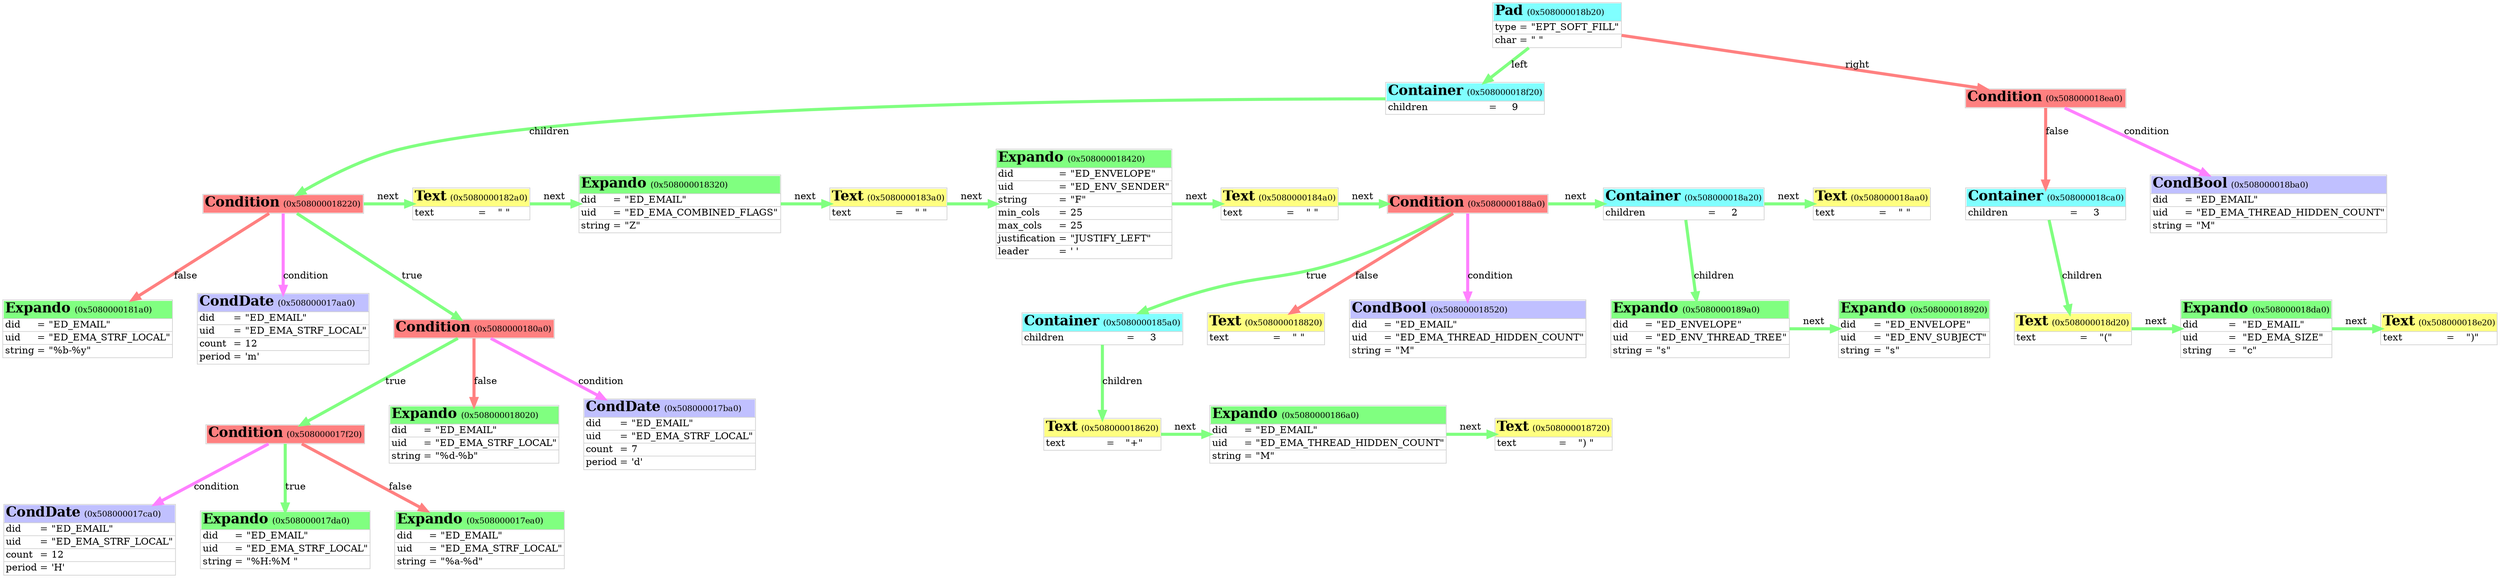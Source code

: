 digraph neomutt
{

	graph [
		rankdir="TB"
		nodesep="0.5"
		ranksep="0.5"
	];

	node [
		shape="plain"
	];

	edge [
		penwidth="4.5"
		arrowsize="1.0"
		color="#c0c0c0"
	];

	obj_0x508000018b20 [
		label=<<table cellspacing="0" border="1" rows="*" color="#d0d0d0">
		<tr>
			<td border="0" align="left" bgcolor="#80ffff" port="top" colspan="3"><font color="#000000" point-size="20"><b>Pad</b></font> <font point-size="12">(0x508000018b20)</font></td>
		</tr>
		<tr>
			<td border="0" align="left">type</td>
			<td border="0">=</td>
			<td border="0" align="left">"EPT_SOFT_FILL"</td>
		</tr>
		<tr>
			<td border="0" align="left">char</td>
			<td border="0">=</td>
			<td border="0" align="left">" "</td>
		</tr>
		</table>>
	];

	obj_0x508000018f20 [
		label=<<table cellspacing="0" border="1" rows="*" color="#d0d0d0">
		<tr>
			<td border="0" align="left" bgcolor="#80ffff" port="top" colspan="3"><font color="#000000" point-size="20"><b>Container</b></font> <font point-size="12">(0x508000018f20)</font></td>
		</tr>
		<tr>
			<td border="0" align="left">children</td>
			<td border="0">=</td>
			<td border="0" align="left">9</td>
		</tr>
		</table>>
	];

	obj_0x508000018220 [
		label=<<table cellspacing="0" border="1" rows="*" color="#d0d0d0">
		<tr>
			<td border="0" align="left" bgcolor="#ff8080" port="top" colspan="3"><font color="#000000" point-size="20"><b>Condition</b></font> <font point-size="12">(0x508000018220)</font></td>
		</tr>
		</table>>
	];

	obj_0x508000017aa0 [
		label=<<table cellspacing="0" border="1" rows="*" color="#d0d0d0">
		<tr>
			<td border="0" align="left" bgcolor="#c0c0ff" port="top" colspan="3"><font color="#000000" point-size="20"><b>CondDate</b></font> <font point-size="12">(0x508000017aa0)</font></td>
		</tr>
		<tr>
			<td border="0" align="left">did</td>
			<td border="0">=</td>
			<td border="0" align="left">"ED_EMAIL"</td>
		</tr>
		<tr>
			<td border="0" align="left">uid</td>
			<td border="0">=</td>
			<td border="0" align="left">"ED_EMA_STRF_LOCAL"</td>
		</tr>
		<tr>
			<td border="0" align="left">count</td>
			<td border="0">=</td>
			<td border="0" align="left">12</td>
		</tr>
		<tr>
			<td border="0" align="left">period</td>
			<td border="0">=</td>
			<td border="0" align="left">'m'</td>
		</tr>
		</table>>
	];

	obj_0x5080000180a0 [
		label=<<table cellspacing="0" border="1" rows="*" color="#d0d0d0">
		<tr>
			<td border="0" align="left" bgcolor="#ff8080" port="top" colspan="3"><font color="#000000" point-size="20"><b>Condition</b></font> <font point-size="12">(0x5080000180a0)</font></td>
		</tr>
		</table>>
	];

	obj_0x508000017ba0 [
		label=<<table cellspacing="0" border="1" rows="*" color="#d0d0d0">
		<tr>
			<td border="0" align="left" bgcolor="#c0c0ff" port="top" colspan="3"><font color="#000000" point-size="20"><b>CondDate</b></font> <font point-size="12">(0x508000017ba0)</font></td>
		</tr>
		<tr>
			<td border="0" align="left">did</td>
			<td border="0">=</td>
			<td border="0" align="left">"ED_EMAIL"</td>
		</tr>
		<tr>
			<td border="0" align="left">uid</td>
			<td border="0">=</td>
			<td border="0" align="left">"ED_EMA_STRF_LOCAL"</td>
		</tr>
		<tr>
			<td border="0" align="left">count</td>
			<td border="0">=</td>
			<td border="0" align="left">7</td>
		</tr>
		<tr>
			<td border="0" align="left">period</td>
			<td border="0">=</td>
			<td border="0" align="left">'d'</td>
		</tr>
		</table>>
	];

	obj_0x508000017f20 [
		label=<<table cellspacing="0" border="1" rows="*" color="#d0d0d0">
		<tr>
			<td border="0" align="left" bgcolor="#ff8080" port="top" colspan="3"><font color="#000000" point-size="20"><b>Condition</b></font> <font point-size="12">(0x508000017f20)</font></td>
		</tr>
		</table>>
	];

	obj_0x508000017ca0 [
		label=<<table cellspacing="0" border="1" rows="*" color="#d0d0d0">
		<tr>
			<td border="0" align="left" bgcolor="#c0c0ff" port="top" colspan="3"><font color="#000000" point-size="20"><b>CondDate</b></font> <font point-size="12">(0x508000017ca0)</font></td>
		</tr>
		<tr>
			<td border="0" align="left">did</td>
			<td border="0">=</td>
			<td border="0" align="left">"ED_EMAIL"</td>
		</tr>
		<tr>
			<td border="0" align="left">uid</td>
			<td border="0">=</td>
			<td border="0" align="left">"ED_EMA_STRF_LOCAL"</td>
		</tr>
		<tr>
			<td border="0" align="left">count</td>
			<td border="0">=</td>
			<td border="0" align="left">12</td>
		</tr>
		<tr>
			<td border="0" align="left">period</td>
			<td border="0">=</td>
			<td border="0" align="left">'H'</td>
		</tr>
		</table>>
	];

	obj_0x508000017da0 [
		label=<<table cellspacing="0" border="1" rows="*" color="#d0d0d0">
		<tr>
			<td border="0" align="left" bgcolor="#80ff80" port="top" colspan="3"><font color="#000000" point-size="20"><b>Expando</b></font> <font point-size="12">(0x508000017da0)</font></td>
		</tr>
		<tr>
			<td border="0" align="left">did</td>
			<td border="0">=</td>
			<td border="0" align="left">"ED_EMAIL"</td>
		</tr>
		<tr>
			<td border="0" align="left">uid</td>
			<td border="0">=</td>
			<td border="0" align="left">"ED_EMA_STRF_LOCAL"</td>
		</tr>
		<tr>
			<td border="0" align="left">string</td>
			<td border="0">=</td>
			<td border="0" align="left">"%H:%M "</td>
		</tr>
		</table>>
	];

	obj_0x508000017ea0 [
		label=<<table cellspacing="0" border="1" rows="*" color="#d0d0d0">
		<tr>
			<td border="0" align="left" bgcolor="#80ff80" port="top" colspan="3"><font color="#000000" point-size="20"><b>Expando</b></font> <font point-size="12">(0x508000017ea0)</font></td>
		</tr>
		<tr>
			<td border="0" align="left">did</td>
			<td border="0">=</td>
			<td border="0" align="left">"ED_EMAIL"</td>
		</tr>
		<tr>
			<td border="0" align="left">uid</td>
			<td border="0">=</td>
			<td border="0" align="left">"ED_EMA_STRF_LOCAL"</td>
		</tr>
		<tr>
			<td border="0" align="left">string</td>
			<td border="0">=</td>
			<td border="0" align="left">"%a-%d"</td>
		</tr>
		</table>>
	];

	obj_0x508000018020 [
		label=<<table cellspacing="0" border="1" rows="*" color="#d0d0d0">
		<tr>
			<td border="0" align="left" bgcolor="#80ff80" port="top" colspan="3"><font color="#000000" point-size="20"><b>Expando</b></font> <font point-size="12">(0x508000018020)</font></td>
		</tr>
		<tr>
			<td border="0" align="left">did</td>
			<td border="0">=</td>
			<td border="0" align="left">"ED_EMAIL"</td>
		</tr>
		<tr>
			<td border="0" align="left">uid</td>
			<td border="0">=</td>
			<td border="0" align="left">"ED_EMA_STRF_LOCAL"</td>
		</tr>
		<tr>
			<td border="0" align="left">string</td>
			<td border="0">=</td>
			<td border="0" align="left">"%d-%b"</td>
		</tr>
		</table>>
	];

	obj_0x5080000181a0 [
		label=<<table cellspacing="0" border="1" rows="*" color="#d0d0d0">
		<tr>
			<td border="0" align="left" bgcolor="#80ff80" port="top" colspan="3"><font color="#000000" point-size="20"><b>Expando</b></font> <font point-size="12">(0x5080000181a0)</font></td>
		</tr>
		<tr>
			<td border="0" align="left">did</td>
			<td border="0">=</td>
			<td border="0" align="left">"ED_EMAIL"</td>
		</tr>
		<tr>
			<td border="0" align="left">uid</td>
			<td border="0">=</td>
			<td border="0" align="left">"ED_EMA_STRF_LOCAL"</td>
		</tr>
		<tr>
			<td border="0" align="left">string</td>
			<td border="0">=</td>
			<td border="0" align="left">"%b-%y"</td>
		</tr>
		</table>>
	];

	obj_0x5080000182a0 [
		label=<<table cellspacing="0" border="1" rows="*" color="#d0d0d0">
		<tr>
			<td border="0" align="left" bgcolor="#ffff80" port="top" colspan="3"><font color="#000000" point-size="20"><b>Text</b></font> <font point-size="12">(0x5080000182a0)</font></td>
		</tr>
		<tr>
			<td border="0" align="left">text</td>
			<td border="0">=</td>
			<td border="0" align="left">" "</td>
		</tr>
		</table>>
	];

	obj_0x508000018320 [
		label=<<table cellspacing="0" border="1" rows="*" color="#d0d0d0">
		<tr>
			<td border="0" align="left" bgcolor="#80ff80" port="top" colspan="3"><font color="#000000" point-size="20"><b>Expando</b></font> <font point-size="12">(0x508000018320)</font></td>
		</tr>
		<tr>
			<td border="0" align="left">did</td>
			<td border="0">=</td>
			<td border="0" align="left">"ED_EMAIL"</td>
		</tr>
		<tr>
			<td border="0" align="left">uid</td>
			<td border="0">=</td>
			<td border="0" align="left">"ED_EMA_COMBINED_FLAGS"</td>
		</tr>
		<tr>
			<td border="0" align="left">string</td>
			<td border="0">=</td>
			<td border="0" align="left">"Z"</td>
		</tr>
		</table>>
	];

	obj_0x5080000183a0 [
		label=<<table cellspacing="0" border="1" rows="*" color="#d0d0d0">
		<tr>
			<td border="0" align="left" bgcolor="#ffff80" port="top" colspan="3"><font color="#000000" point-size="20"><b>Text</b></font> <font point-size="12">(0x5080000183a0)</font></td>
		</tr>
		<tr>
			<td border="0" align="left">text</td>
			<td border="0">=</td>
			<td border="0" align="left">" "</td>
		</tr>
		</table>>
	];

	obj_0x508000018420 [
		label=<<table cellspacing="0" border="1" rows="*" color="#d0d0d0">
		<tr>
			<td border="0" align="left" bgcolor="#80ff80" port="top" colspan="3"><font color="#000000" point-size="20"><b>Expando</b></font> <font point-size="12">(0x508000018420)</font></td>
		</tr>
		<tr>
			<td border="0" align="left">did</td>
			<td border="0">=</td>
			<td border="0" align="left">"ED_ENVELOPE"</td>
		</tr>
		<tr>
			<td border="0" align="left">uid</td>
			<td border="0">=</td>
			<td border="0" align="left">"ED_ENV_SENDER"</td>
		</tr>
		<tr>
			<td border="0" align="left">string</td>
			<td border="0">=</td>
			<td border="0" align="left">"F"</td>
		</tr>
		<tr>
			<td border="0" align="left">min_cols</td>
			<td border="0">=</td>
			<td border="0" align="left">25</td>
		</tr>
		<tr>
			<td border="0" align="left">max_cols</td>
			<td border="0">=</td>
			<td border="0" align="left">25</td>
		</tr>
		<tr>
			<td border="0" align="left">justification</td>
			<td border="0">=</td>
			<td border="0" align="left">"JUSTIFY_LEFT"</td>
		</tr>
		<tr>
			<td border="0" align="left">leader</td>
			<td border="0">=</td>
			<td border="0" align="left">' '</td>
		</tr>
		</table>>
	];

	obj_0x5080000184a0 [
		label=<<table cellspacing="0" border="1" rows="*" color="#d0d0d0">
		<tr>
			<td border="0" align="left" bgcolor="#ffff80" port="top" colspan="3"><font color="#000000" point-size="20"><b>Text</b></font> <font point-size="12">(0x5080000184a0)</font></td>
		</tr>
		<tr>
			<td border="0" align="left">text</td>
			<td border="0">=</td>
			<td border="0" align="left">" "</td>
		</tr>
		</table>>
	];

	obj_0x5080000188a0 [
		label=<<table cellspacing="0" border="1" rows="*" color="#d0d0d0">
		<tr>
			<td border="0" align="left" bgcolor="#ff8080" port="top" colspan="3"><font color="#000000" point-size="20"><b>Condition</b></font> <font point-size="12">(0x5080000188a0)</font></td>
		</tr>
		</table>>
	];

	obj_0x508000018520 [
		label=<<table cellspacing="0" border="1" rows="*" color="#d0d0d0">
		<tr>
			<td border="0" align="left" bgcolor="#c0c0ff" port="top" colspan="3"><font color="#000000" point-size="20"><b>CondBool</b></font> <font point-size="12">(0x508000018520)</font></td>
		</tr>
		<tr>
			<td border="0" align="left">did</td>
			<td border="0">=</td>
			<td border="0" align="left">"ED_EMAIL"</td>
		</tr>
		<tr>
			<td border="0" align="left">uid</td>
			<td border="0">=</td>
			<td border="0" align="left">"ED_EMA_THREAD_HIDDEN_COUNT"</td>
		</tr>
		<tr>
			<td border="0" align="left">string</td>
			<td border="0">=</td>
			<td border="0" align="left">"M"</td>
		</tr>
		</table>>
	];

	obj_0x5080000185a0 [
		label=<<table cellspacing="0" border="1" rows="*" color="#d0d0d0">
		<tr>
			<td border="0" align="left" bgcolor="#80ffff" port="top" colspan="3"><font color="#000000" point-size="20"><b>Container</b></font> <font point-size="12">(0x5080000185a0)</font></td>
		</tr>
		<tr>
			<td border="0" align="left">children</td>
			<td border="0">=</td>
			<td border="0" align="left">3</td>
		</tr>
		</table>>
	];

	obj_0x508000018620 [
		label=<<table cellspacing="0" border="1" rows="*" color="#d0d0d0">
		<tr>
			<td border="0" align="left" bgcolor="#ffff80" port="top" colspan="3"><font color="#000000" point-size="20"><b>Text</b></font> <font point-size="12">(0x508000018620)</font></td>
		</tr>
		<tr>
			<td border="0" align="left">text</td>
			<td border="0">=</td>
			<td border="0" align="left">"+"</td>
		</tr>
		</table>>
	];

	obj_0x5080000186a0 [
		label=<<table cellspacing="0" border="1" rows="*" color="#d0d0d0">
		<tr>
			<td border="0" align="left" bgcolor="#80ff80" port="top" colspan="3"><font color="#000000" point-size="20"><b>Expando</b></font> <font point-size="12">(0x5080000186a0)</font></td>
		</tr>
		<tr>
			<td border="0" align="left">did</td>
			<td border="0">=</td>
			<td border="0" align="left">"ED_EMAIL"</td>
		</tr>
		<tr>
			<td border="0" align="left">uid</td>
			<td border="0">=</td>
			<td border="0" align="left">"ED_EMA_THREAD_HIDDEN_COUNT"</td>
		</tr>
		<tr>
			<td border="0" align="left">string</td>
			<td border="0">=</td>
			<td border="0" align="left">"M"</td>
		</tr>
		</table>>
	];

	obj_0x508000018720 [
		label=<<table cellspacing="0" border="1" rows="*" color="#d0d0d0">
		<tr>
			<td border="0" align="left" bgcolor="#ffff80" port="top" colspan="3"><font color="#000000" point-size="20"><b>Text</b></font> <font point-size="12">(0x508000018720)</font></td>
		</tr>
		<tr>
			<td border="0" align="left">text</td>
			<td border="0">=</td>
			<td border="0" align="left">") "</td>
		</tr>
		</table>>
	];

	obj_0x508000018820 [
		label=<<table cellspacing="0" border="1" rows="*" color="#d0d0d0">
		<tr>
			<td border="0" align="left" bgcolor="#ffff80" port="top" colspan="3"><font color="#000000" point-size="20"><b>Text</b></font> <font point-size="12">(0x508000018820)</font></td>
		</tr>
		<tr>
			<td border="0" align="left">text</td>
			<td border="0">=</td>
			<td border="0" align="left">" "</td>
		</tr>
		</table>>
	];

	obj_0x508000018a20 [
		label=<<table cellspacing="0" border="1" rows="*" color="#d0d0d0">
		<tr>
			<td border="0" align="left" bgcolor="#80ffff" port="top" colspan="3"><font color="#000000" point-size="20"><b>Container</b></font> <font point-size="12">(0x508000018a20)</font></td>
		</tr>
		<tr>
			<td border="0" align="left">children</td>
			<td border="0">=</td>
			<td border="0" align="left">2</td>
		</tr>
		</table>>
	];

	obj_0x5080000189a0 [
		label=<<table cellspacing="0" border="1" rows="*" color="#d0d0d0">
		<tr>
			<td border="0" align="left" bgcolor="#80ff80" port="top" colspan="3"><font color="#000000" point-size="20"><b>Expando</b></font> <font point-size="12">(0x5080000189a0)</font></td>
		</tr>
		<tr>
			<td border="0" align="left">did</td>
			<td border="0">=</td>
			<td border="0" align="left">"ED_ENVELOPE"</td>
		</tr>
		<tr>
			<td border="0" align="left">uid</td>
			<td border="0">=</td>
			<td border="0" align="left">"ED_ENV_THREAD_TREE"</td>
		</tr>
		<tr>
			<td border="0" align="left">string</td>
			<td border="0">=</td>
			<td border="0" align="left">"s"</td>
		</tr>
		</table>>
	];

	obj_0x508000018920 [
		label=<<table cellspacing="0" border="1" rows="*" color="#d0d0d0">
		<tr>
			<td border="0" align="left" bgcolor="#80ff80" port="top" colspan="3"><font color="#000000" point-size="20"><b>Expando</b></font> <font point-size="12">(0x508000018920)</font></td>
		</tr>
		<tr>
			<td border="0" align="left">did</td>
			<td border="0">=</td>
			<td border="0" align="left">"ED_ENVELOPE"</td>
		</tr>
		<tr>
			<td border="0" align="left">uid</td>
			<td border="0">=</td>
			<td border="0" align="left">"ED_ENV_SUBJECT"</td>
		</tr>
		<tr>
			<td border="0" align="left">string</td>
			<td border="0">=</td>
			<td border="0" align="left">"s"</td>
		</tr>
		</table>>
	];

	obj_0x508000018aa0 [
		label=<<table cellspacing="0" border="1" rows="*" color="#d0d0d0">
		<tr>
			<td border="0" align="left" bgcolor="#ffff80" port="top" colspan="3"><font color="#000000" point-size="20"><b>Text</b></font> <font point-size="12">(0x508000018aa0)</font></td>
		</tr>
		<tr>
			<td border="0" align="left">text</td>
			<td border="0">=</td>
			<td border="0" align="left">" "</td>
		</tr>
		</table>>
	];

	obj_0x508000018ea0 [
		label=<<table cellspacing="0" border="1" rows="*" color="#d0d0d0">
		<tr>
			<td border="0" align="left" bgcolor="#ff8080" port="top" colspan="3"><font color="#000000" point-size="20"><b>Condition</b></font> <font point-size="12">(0x508000018ea0)</font></td>
		</tr>
		</table>>
	];

	obj_0x508000018ba0 [
		label=<<table cellspacing="0" border="1" rows="*" color="#d0d0d0">
		<tr>
			<td border="0" align="left" bgcolor="#c0c0ff" port="top" colspan="3"><font color="#000000" point-size="20"><b>CondBool</b></font> <font point-size="12">(0x508000018ba0)</font></td>
		</tr>
		<tr>
			<td border="0" align="left">did</td>
			<td border="0">=</td>
			<td border="0" align="left">"ED_EMAIL"</td>
		</tr>
		<tr>
			<td border="0" align="left">uid</td>
			<td border="0">=</td>
			<td border="0" align="left">"ED_EMA_THREAD_HIDDEN_COUNT"</td>
		</tr>
		<tr>
			<td border="0" align="left">string</td>
			<td border="0">=</td>
			<td border="0" align="left">"M"</td>
		</tr>
		</table>>
	];

	obj_0x508000018ca0 [
		label=<<table cellspacing="0" border="1" rows="*" color="#d0d0d0">
		<tr>
			<td border="0" align="left" bgcolor="#80ffff" port="top" colspan="3"><font color="#000000" point-size="20"><b>Container</b></font> <font point-size="12">(0x508000018ca0)</font></td>
		</tr>
		<tr>
			<td border="0" align="left">children</td>
			<td border="0">=</td>
			<td border="0" align="left">3</td>
		</tr>
		</table>>
	];

	obj_0x508000018d20 [
		label=<<table cellspacing="0" border="1" rows="*" color="#d0d0d0">
		<tr>
			<td border="0" align="left" bgcolor="#ffff80" port="top" colspan="3"><font color="#000000" point-size="20"><b>Text</b></font> <font point-size="12">(0x508000018d20)</font></td>
		</tr>
		<tr>
			<td border="0" align="left">text</td>
			<td border="0">=</td>
			<td border="0" align="left">"("</td>
		</tr>
		</table>>
	];

	obj_0x508000018da0 [
		label=<<table cellspacing="0" border="1" rows="*" color="#d0d0d0">
		<tr>
			<td border="0" align="left" bgcolor="#80ff80" port="top" colspan="3"><font color="#000000" point-size="20"><b>Expando</b></font> <font point-size="12">(0x508000018da0)</font></td>
		</tr>
		<tr>
			<td border="0" align="left">did</td>
			<td border="0">=</td>
			<td border="0" align="left">"ED_EMAIL"</td>
		</tr>
		<tr>
			<td border="0" align="left">uid</td>
			<td border="0">=</td>
			<td border="0" align="left">"ED_EMA_SIZE"</td>
		</tr>
		<tr>
			<td border="0" align="left">string</td>
			<td border="0">=</td>
			<td border="0" align="left">"c"</td>
		</tr>
		</table>>
	];

	obj_0x508000018e20 [
		label=<<table cellspacing="0" border="1" rows="*" color="#d0d0d0">
		<tr>
			<td border="0" align="left" bgcolor="#ffff80" port="top" colspan="3"><font color="#000000" point-size="20"><b>Text</b></font> <font point-size="12">(0x508000018e20)</font></td>
		</tr>
		<tr>
			<td border="0" align="left">text</td>
			<td border="0">=</td>
			<td border="0" align="left">")"</td>
		</tr>
		</table>>
	];


	obj_0x508000018f20 -> obj_0x508000018220 [  edgetooltip="Node->children" label="children" color="#80ff80" ];
	obj_0x508000018220 -> obj_0x508000017aa0 [  edgetooltip="Condition->condition" label="condition" color="#ff80ff" ];
	obj_0x5080000180a0 -> obj_0x508000017ba0 [  edgetooltip="Condition->condition" label="condition" color="#ff80ff" ];
	obj_0x508000017f20 -> obj_0x508000017ca0 [  edgetooltip="Condition->condition" label="condition" color="#ff80ff" ];
	obj_0x508000017f20 -> obj_0x508000017da0 [  edgetooltip="Condition->true" label="true" color="#80ff80" ];
	obj_0x508000017f20 -> obj_0x508000017ea0 [  edgetooltip="Condition->false" label="false" color="#ff8080" ];
	obj_0x5080000180a0 -> obj_0x508000017f20 [  edgetooltip="Condition->true" label="true" color="#80ff80" ];
	obj_0x5080000180a0 -> obj_0x508000018020 [  edgetooltip="Condition->false" label="false" color="#ff8080" ];
	obj_0x508000018220 -> obj_0x5080000180a0 [  edgetooltip="Condition->true" label="true" color="#80ff80" ];
	obj_0x508000018220 -> obj_0x5080000181a0 [  edgetooltip="Condition->false" label="false" color="#ff8080" ];
	obj_0x508000018220 -> obj_0x5080000182a0 [  edgetooltip="Node->next" label="next" color="#80ff80" ];
	obj_0x5080000182a0 -> obj_0x508000018320 [  edgetooltip="Node->next" label="next" color="#80ff80" ];
	obj_0x508000018320 -> obj_0x5080000183a0 [  edgetooltip="Node->next" label="next" color="#80ff80" ];
	obj_0x5080000183a0 -> obj_0x508000018420 [  edgetooltip="Node->next" label="next" color="#80ff80" ];
	obj_0x508000018420 -> obj_0x5080000184a0 [  edgetooltip="Node->next" label="next" color="#80ff80" ];
	obj_0x5080000188a0 -> obj_0x508000018520 [  edgetooltip="Condition->condition" label="condition" color="#ff80ff" ];
	obj_0x5080000185a0 -> obj_0x508000018620 [  edgetooltip="Node->children" label="children" color="#80ff80" ];
	obj_0x508000018620 -> obj_0x5080000186a0 [  edgetooltip="Node->next" label="next" color="#80ff80" ];
	obj_0x5080000186a0 -> obj_0x508000018720 [  edgetooltip="Node->next" label="next" color="#80ff80" ];
	{ rank=same obj_0x508000018620 obj_0x5080000186a0 obj_0x508000018720 };
	obj_0x5080000188a0 -> obj_0x5080000185a0 [  edgetooltip="Condition->true" label="true" color="#80ff80" ];
	obj_0x5080000188a0 -> obj_0x508000018820 [  edgetooltip="Condition->false" label="false" color="#ff8080" ];
	obj_0x5080000184a0 -> obj_0x5080000188a0 [  edgetooltip="Node->next" label="next" color="#80ff80" ];
	obj_0x508000018a20 -> obj_0x5080000189a0 [  edgetooltip="Node->children" label="children" color="#80ff80" ];
	obj_0x5080000189a0 -> obj_0x508000018920 [  edgetooltip="Node->next" label="next" color="#80ff80" ];
	{ rank=same obj_0x5080000189a0 obj_0x508000018920 };
	obj_0x5080000188a0 -> obj_0x508000018a20 [  edgetooltip="Node->next" label="next" color="#80ff80" ];
	obj_0x508000018a20 -> obj_0x508000018aa0 [  edgetooltip="Node->next" label="next" color="#80ff80" ];
	{ rank=same obj_0x508000018220 obj_0x5080000182a0 obj_0x508000018320 obj_0x5080000183a0 obj_0x508000018420 obj_0x5080000184a0 obj_0x5080000188a0 obj_0x508000018a20 obj_0x508000018aa0 };
	obj_0x508000018b20 -> obj_0x508000018f20 [  edgetooltip="Pad->left" label="left" color="#80ff80" ];
	obj_0x508000018ea0 -> obj_0x508000018ba0 [  edgetooltip="Condition->condition" label="condition" color="#ff80ff" ];
	obj_0x508000018ca0 -> obj_0x508000018d20 [  edgetooltip="Node->children" label="children" color="#80ff80" ];
	obj_0x508000018d20 -> obj_0x508000018da0 [  edgetooltip="Node->next" label="next" color="#80ff80" ];
	obj_0x508000018da0 -> obj_0x508000018e20 [  edgetooltip="Node->next" label="next" color="#80ff80" ];
	{ rank=same obj_0x508000018d20 obj_0x508000018da0 obj_0x508000018e20 };
	obj_0x508000018ea0 -> obj_0x508000018ca0 [  edgetooltip="Condition->false" label="false" color="#ff8080" ];
	obj_0x508000018b20 -> obj_0x508000018ea0 [  edgetooltip="Pad->right" label="right" color="#ff8080" ];

}
